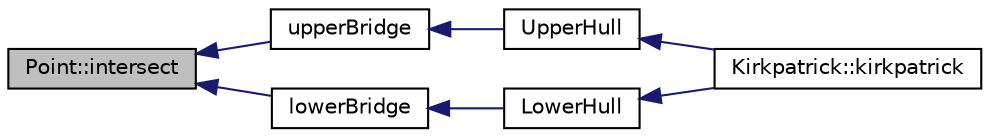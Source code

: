 digraph "Point::intersect"
{
  edge [fontname="Helvetica",fontsize="10",labelfontname="Helvetica",labelfontsize="10"];
  node [fontname="Helvetica",fontsize="10",shape=record];
  rankdir="LR";
  Node41 [label="Point::intersect",height=0.2,width=0.4,color="black", fillcolor="grey75", style="filled", fontcolor="black"];
  Node41 -> Node42 [dir="back",color="midnightblue",fontsize="10",style="solid",fontname="Helvetica"];
  Node42 [label="upperBridge",height=0.2,width=0.4,color="black", fillcolor="white", style="filled",URL="$da/d13/_kirkpatrick_8cpp.html#a781341c135586052b55fa1544bb7f16b"];
  Node42 -> Node43 [dir="back",color="midnightblue",fontsize="10",style="solid",fontname="Helvetica"];
  Node43 [label="UpperHull",height=0.2,width=0.4,color="black", fillcolor="white", style="filled",URL="$da/d13/_kirkpatrick_8cpp.html#a4479231afeb4f062090065f22d64269b"];
  Node43 -> Node44 [dir="back",color="midnightblue",fontsize="10",style="solid",fontname="Helvetica"];
  Node44 [label="Kirkpatrick::kirkpatrick",height=0.2,width=0.4,color="black", fillcolor="white", style="filled",URL="$d3/d32/class_kirkpatrick.html#ae86e8b979109959c4f46260f3951812b"];
  Node41 -> Node45 [dir="back",color="midnightblue",fontsize="10",style="solid",fontname="Helvetica"];
  Node45 [label="lowerBridge",height=0.2,width=0.4,color="black", fillcolor="white", style="filled",URL="$da/d13/_kirkpatrick_8cpp.html#ade91404ef9c3d34fe2ef85e38516c704"];
  Node45 -> Node46 [dir="back",color="midnightblue",fontsize="10",style="solid",fontname="Helvetica"];
  Node46 [label="LowerHull",height=0.2,width=0.4,color="black", fillcolor="white", style="filled",URL="$da/d13/_kirkpatrick_8cpp.html#ade45580a9cd19c0afc95cf67efc44dee"];
  Node46 -> Node44 [dir="back",color="midnightblue",fontsize="10",style="solid",fontname="Helvetica"];
}
